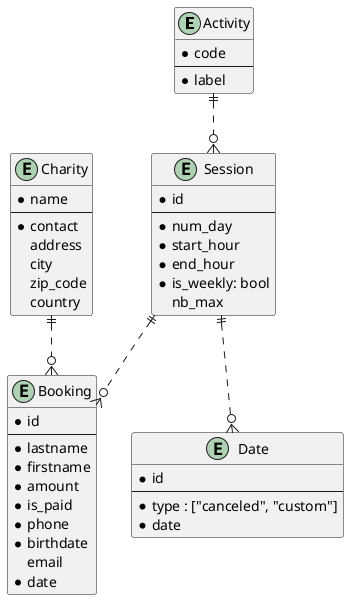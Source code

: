 @startuml database
  entity Activity {
    * code
    --
    * label
  }

  entity Session {
    * id
    --
    * num_day
    * start_hour
    * end_hour
    * is_weekly: bool
    nb_max
  }

  entity Booking {
    * id
    --
    * lastname
    * firstname
    * amount
    * is_paid
    * phone
    * birthdate
    email
    * date
  }

  entity Date {
    * id
    --
    * type : ["canceled", "custom"]
    * date
  }

  entity Charity {
    * name
    --
    * contact
    address
    city
    zip_code
    country
  }

  Activity ||..o{ Session
  Session ||..o{ Booking
  Session ||..o{ Date
  Charity ||..o{ Booking
@enduml